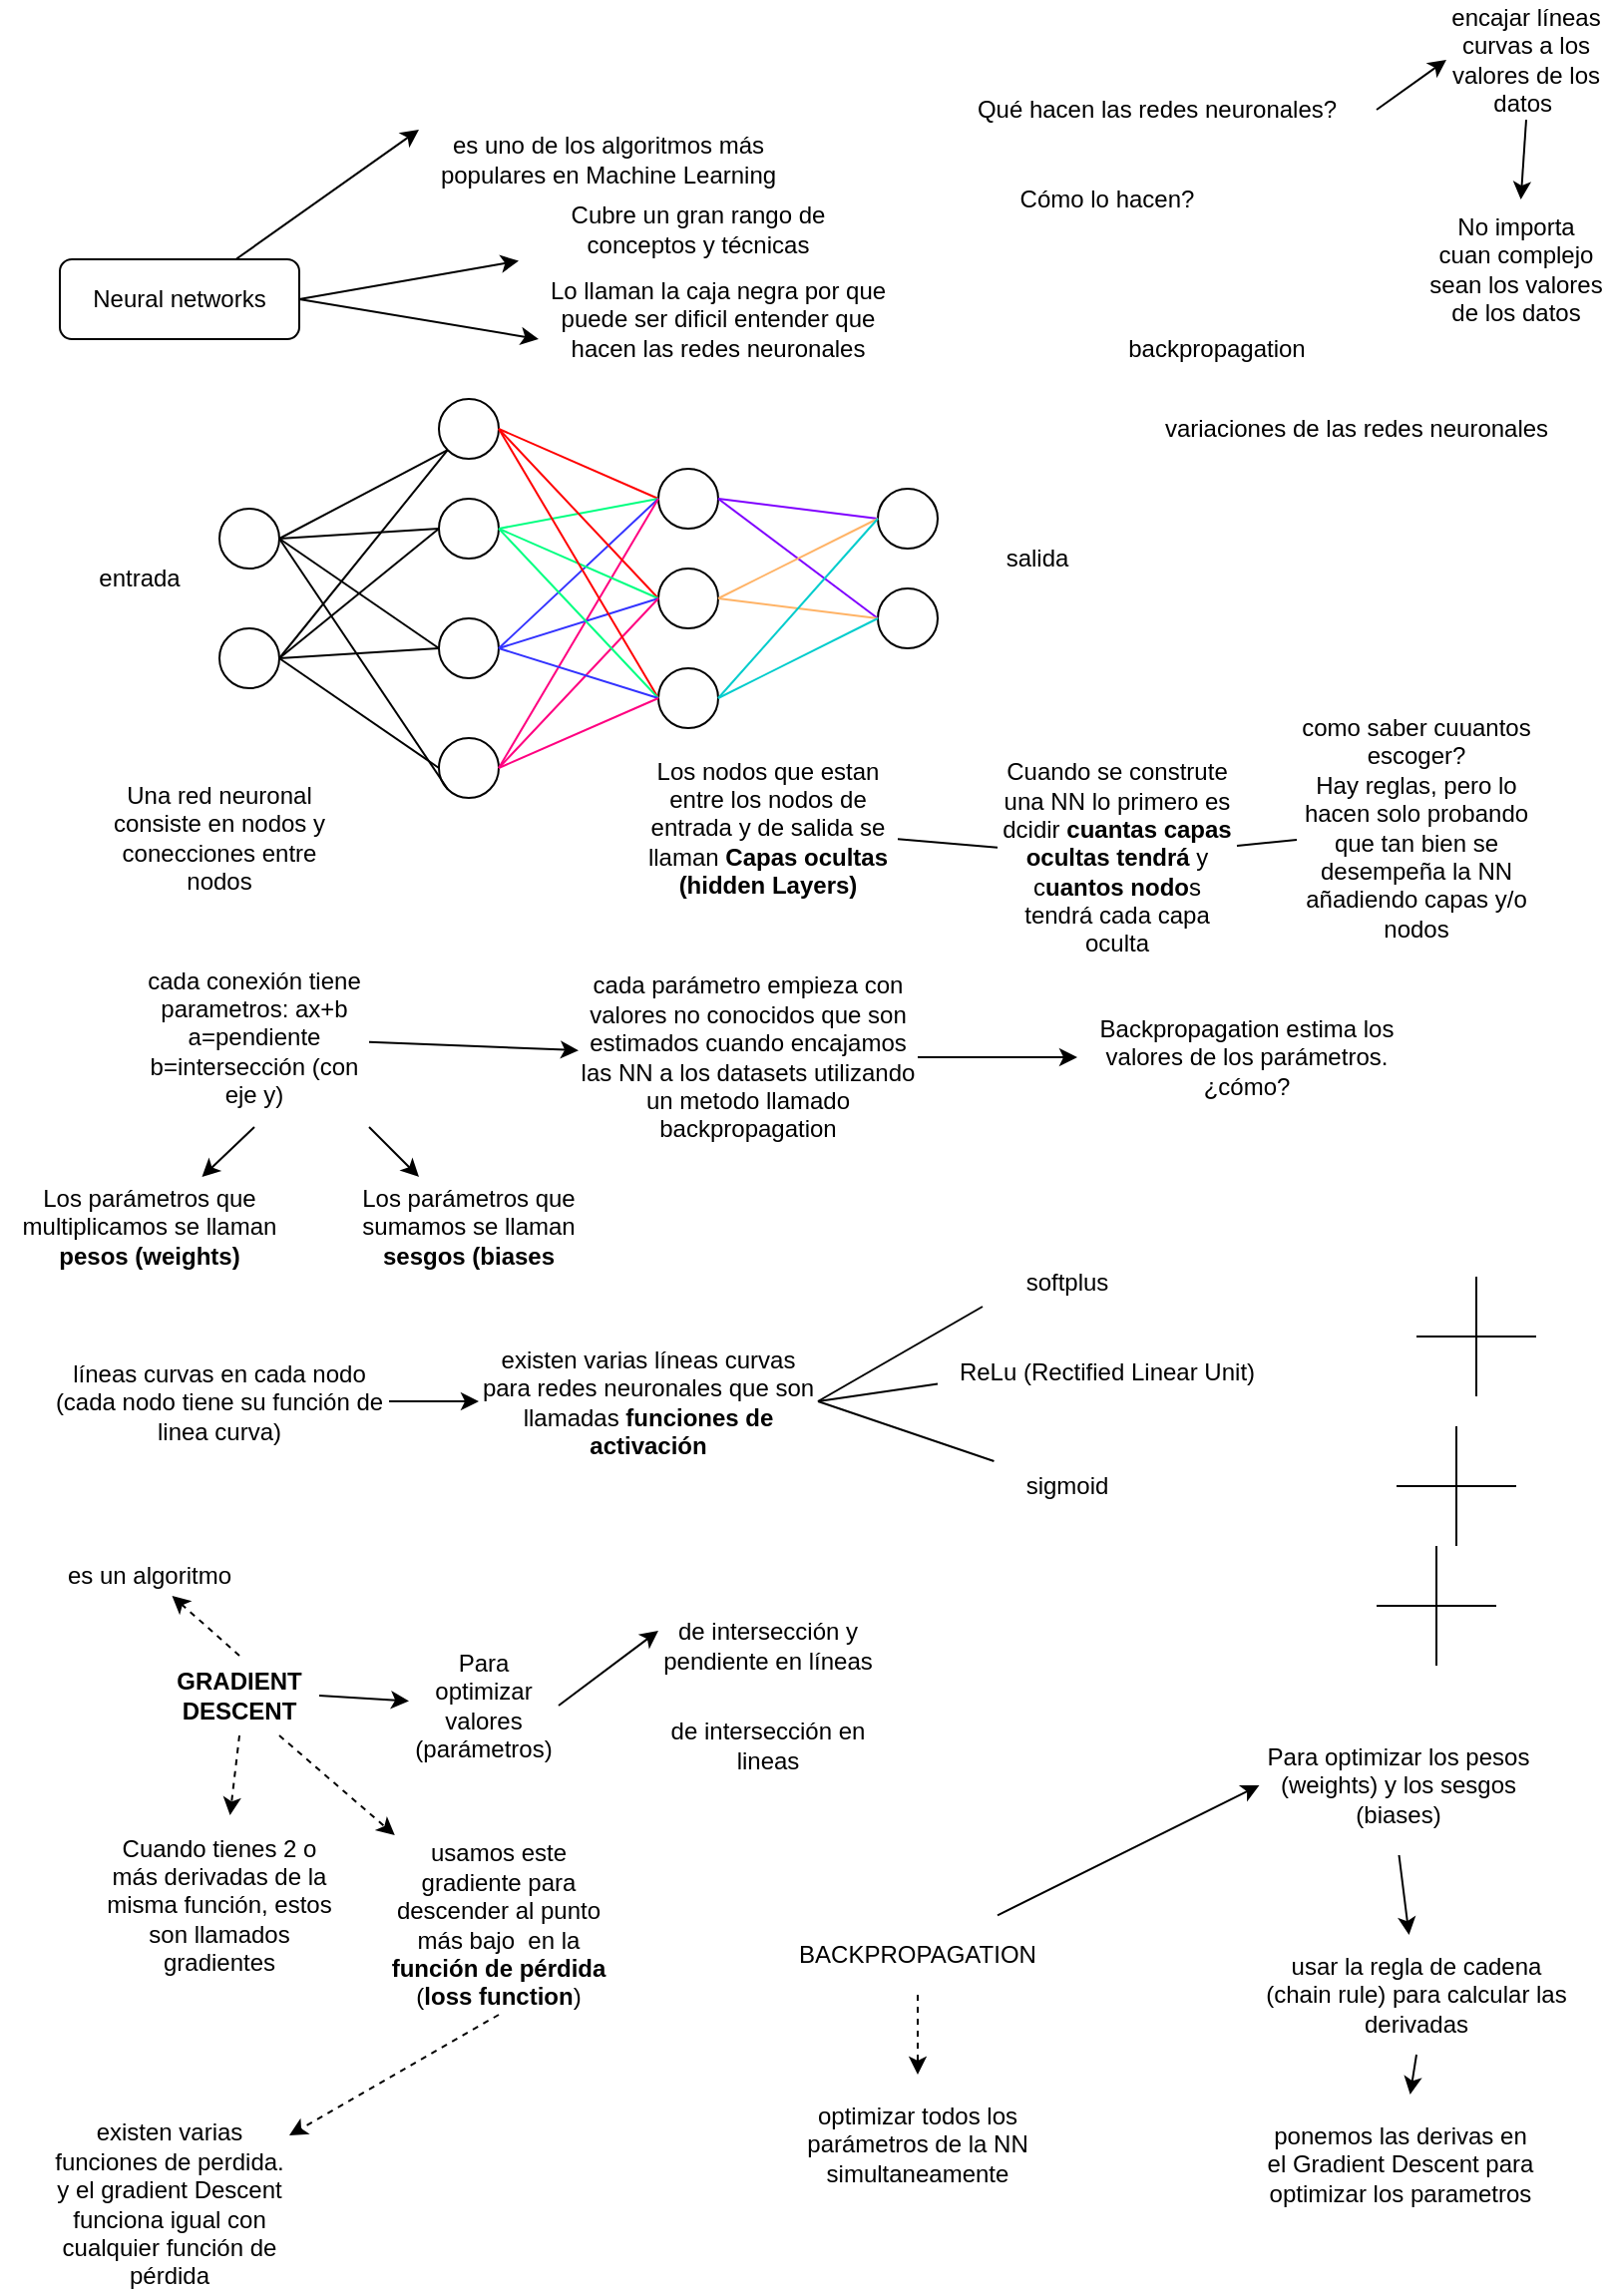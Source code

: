 <mxfile version="20.4.0" type="github">
  <diagram id="UikP9Y_JkUgZuGgkAPA2" name="Página-1">
    <mxGraphModel dx="1038" dy="571" grid="1" gridSize="10" guides="1" tooltips="1" connect="1" arrows="1" fold="1" page="1" pageScale="1" pageWidth="827" pageHeight="1169" math="0" shadow="0">
      <root>
        <mxCell id="0" />
        <mxCell id="1" parent="0" />
        <mxCell id="kI7NMbDENjyl0bNxZZE--3" value="" style="rounded=0;orthogonalLoop=1;jettySize=auto;html=1;entryX=0;entryY=0.25;entryDx=0;entryDy=0;" edge="1" parent="1" source="kI7NMbDENjyl0bNxZZE--1" target="kI7NMbDENjyl0bNxZZE--4">
          <mxGeometry relative="1" as="geometry">
            <mxPoint x="250" y="140" as="targetPoint" />
          </mxGeometry>
        </mxCell>
        <mxCell id="kI7NMbDENjyl0bNxZZE--6" style="edgeStyle=none;rounded=0;orthogonalLoop=1;jettySize=auto;html=1;exitX=1;exitY=0.5;exitDx=0;exitDy=0;" edge="1" parent="1" source="kI7NMbDENjyl0bNxZZE--1" target="kI7NMbDENjyl0bNxZZE--5">
          <mxGeometry relative="1" as="geometry" />
        </mxCell>
        <mxCell id="kI7NMbDENjyl0bNxZZE--48" style="edgeStyle=none;rounded=0;orthogonalLoop=1;jettySize=auto;html=1;exitX=1;exitY=0.5;exitDx=0;exitDy=0;entryX=0;entryY=0.75;entryDx=0;entryDy=0;strokeColor=#000000;endArrow=classic;endFill=1;" edge="1" parent="1" source="kI7NMbDENjyl0bNxZZE--1" target="kI7NMbDENjyl0bNxZZE--47">
          <mxGeometry relative="1" as="geometry" />
        </mxCell>
        <mxCell id="kI7NMbDENjyl0bNxZZE--1" value="Neural networks" style="rounded=1;whiteSpace=wrap;html=1;" vertex="1" parent="1">
          <mxGeometry x="30" y="140" width="120" height="40" as="geometry" />
        </mxCell>
        <mxCell id="kI7NMbDENjyl0bNxZZE--4" value="es uno de los algoritmos más populares en Machine Learning" style="text;html=1;strokeColor=none;fillColor=none;align=center;verticalAlign=middle;whiteSpace=wrap;rounded=0;" vertex="1" parent="1">
          <mxGeometry x="210" y="60" width="190" height="60" as="geometry" />
        </mxCell>
        <mxCell id="kI7NMbDENjyl0bNxZZE--5" value="Cubre un gran rango de conceptos y técnicas" style="text;html=1;strokeColor=none;fillColor=none;align=center;verticalAlign=middle;whiteSpace=wrap;rounded=0;" vertex="1" parent="1">
          <mxGeometry x="260" y="105" width="180" height="40" as="geometry" />
        </mxCell>
        <mxCell id="kI7NMbDENjyl0bNxZZE--46" value="" style="group" vertex="1" connectable="0" parent="1">
          <mxGeometry x="40" y="210" width="510" height="200" as="geometry" />
        </mxCell>
        <mxCell id="kI7NMbDENjyl0bNxZZE--7" value="" style="ellipse;whiteSpace=wrap;html=1;aspect=fixed;" vertex="1" parent="kI7NMbDENjyl0bNxZZE--46">
          <mxGeometry x="70" y="55" width="30" height="30" as="geometry" />
        </mxCell>
        <mxCell id="kI7NMbDENjyl0bNxZZE--8" value="" style="ellipse;whiteSpace=wrap;html=1;aspect=fixed;" vertex="1" parent="kI7NMbDENjyl0bNxZZE--46">
          <mxGeometry x="70" y="115" width="30" height="30" as="geometry" />
        </mxCell>
        <mxCell id="kI7NMbDENjyl0bNxZZE--9" value="" style="ellipse;whiteSpace=wrap;html=1;aspect=fixed;" vertex="1" parent="kI7NMbDENjyl0bNxZZE--46">
          <mxGeometry x="180" width="30" height="30" as="geometry" />
        </mxCell>
        <mxCell id="kI7NMbDENjyl0bNxZZE--21" style="edgeStyle=none;rounded=0;orthogonalLoop=1;jettySize=auto;html=1;exitX=1;exitY=0.5;exitDx=0;exitDy=0;entryX=0;entryY=1;entryDx=0;entryDy=0;endArrow=none;endFill=0;" edge="1" parent="kI7NMbDENjyl0bNxZZE--46" source="kI7NMbDENjyl0bNxZZE--7" target="kI7NMbDENjyl0bNxZZE--9">
          <mxGeometry relative="1" as="geometry" />
        </mxCell>
        <mxCell id="kI7NMbDENjyl0bNxZZE--22" style="edgeStyle=none;rounded=0;orthogonalLoop=1;jettySize=auto;html=1;exitX=1;exitY=0.5;exitDx=0;exitDy=0;entryX=0;entryY=1;entryDx=0;entryDy=0;endArrow=none;endFill=0;" edge="1" parent="kI7NMbDENjyl0bNxZZE--46" source="kI7NMbDENjyl0bNxZZE--8" target="kI7NMbDENjyl0bNxZZE--9">
          <mxGeometry relative="1" as="geometry" />
        </mxCell>
        <mxCell id="kI7NMbDENjyl0bNxZZE--10" value="" style="ellipse;whiteSpace=wrap;html=1;aspect=fixed;" vertex="1" parent="kI7NMbDENjyl0bNxZZE--46">
          <mxGeometry x="180" y="50" width="30" height="30" as="geometry" />
        </mxCell>
        <mxCell id="kI7NMbDENjyl0bNxZZE--20" style="edgeStyle=none;rounded=0;orthogonalLoop=1;jettySize=auto;html=1;exitX=1;exitY=0.5;exitDx=0;exitDy=0;entryX=0;entryY=0.5;entryDx=0;entryDy=0;endArrow=none;endFill=0;" edge="1" parent="kI7NMbDENjyl0bNxZZE--46" source="kI7NMbDENjyl0bNxZZE--7" target="kI7NMbDENjyl0bNxZZE--10">
          <mxGeometry relative="1" as="geometry" />
        </mxCell>
        <mxCell id="kI7NMbDENjyl0bNxZZE--23" style="edgeStyle=none;rounded=0;orthogonalLoop=1;jettySize=auto;html=1;exitX=1;exitY=0.5;exitDx=0;exitDy=0;entryX=0;entryY=0.5;entryDx=0;entryDy=0;endArrow=none;endFill=0;" edge="1" parent="kI7NMbDENjyl0bNxZZE--46" source="kI7NMbDENjyl0bNxZZE--8" target="kI7NMbDENjyl0bNxZZE--10">
          <mxGeometry relative="1" as="geometry" />
        </mxCell>
        <mxCell id="kI7NMbDENjyl0bNxZZE--11" value="" style="ellipse;whiteSpace=wrap;html=1;aspect=fixed;" vertex="1" parent="kI7NMbDENjyl0bNxZZE--46">
          <mxGeometry x="180" y="110" width="30" height="30" as="geometry" />
        </mxCell>
        <mxCell id="kI7NMbDENjyl0bNxZZE--19" style="edgeStyle=none;rounded=0;orthogonalLoop=1;jettySize=auto;html=1;exitX=1;exitY=0.5;exitDx=0;exitDy=0;entryX=0;entryY=0.5;entryDx=0;entryDy=0;endArrow=none;endFill=0;" edge="1" parent="kI7NMbDENjyl0bNxZZE--46" source="kI7NMbDENjyl0bNxZZE--7" target="kI7NMbDENjyl0bNxZZE--11">
          <mxGeometry relative="1" as="geometry" />
        </mxCell>
        <mxCell id="kI7NMbDENjyl0bNxZZE--24" style="edgeStyle=none;rounded=0;orthogonalLoop=1;jettySize=auto;html=1;exitX=1;exitY=0.5;exitDx=0;exitDy=0;entryX=0;entryY=0.5;entryDx=0;entryDy=0;endArrow=none;endFill=0;" edge="1" parent="kI7NMbDENjyl0bNxZZE--46" source="kI7NMbDENjyl0bNxZZE--8" target="kI7NMbDENjyl0bNxZZE--11">
          <mxGeometry relative="1" as="geometry" />
        </mxCell>
        <mxCell id="kI7NMbDENjyl0bNxZZE--12" value="" style="ellipse;whiteSpace=wrap;html=1;aspect=fixed;" vertex="1" parent="kI7NMbDENjyl0bNxZZE--46">
          <mxGeometry x="180" y="170" width="30" height="30" as="geometry" />
        </mxCell>
        <mxCell id="kI7NMbDENjyl0bNxZZE--18" style="edgeStyle=none;rounded=0;orthogonalLoop=1;jettySize=auto;html=1;exitX=1;exitY=0.5;exitDx=0;exitDy=0;entryX=0;entryY=1;entryDx=0;entryDy=0;endArrow=none;endFill=0;" edge="1" parent="kI7NMbDENjyl0bNxZZE--46" source="kI7NMbDENjyl0bNxZZE--7" target="kI7NMbDENjyl0bNxZZE--12">
          <mxGeometry relative="1" as="geometry" />
        </mxCell>
        <mxCell id="kI7NMbDENjyl0bNxZZE--25" style="edgeStyle=none;rounded=0;orthogonalLoop=1;jettySize=auto;html=1;exitX=1;exitY=0.5;exitDx=0;exitDy=0;entryX=0;entryY=0.5;entryDx=0;entryDy=0;endArrow=none;endFill=0;" edge="1" parent="kI7NMbDENjyl0bNxZZE--46" source="kI7NMbDENjyl0bNxZZE--8" target="kI7NMbDENjyl0bNxZZE--12">
          <mxGeometry relative="1" as="geometry" />
        </mxCell>
        <mxCell id="kI7NMbDENjyl0bNxZZE--13" value="" style="ellipse;whiteSpace=wrap;html=1;aspect=fixed;" vertex="1" parent="kI7NMbDENjyl0bNxZZE--46">
          <mxGeometry x="290" y="35" width="30" height="30" as="geometry" />
        </mxCell>
        <mxCell id="kI7NMbDENjyl0bNxZZE--37" style="edgeStyle=none;rounded=0;orthogonalLoop=1;jettySize=auto;html=1;exitX=1;exitY=0.5;exitDx=0;exitDy=0;entryX=0;entryY=0.5;entryDx=0;entryDy=0;strokeColor=#FF0000;endArrow=none;endFill=0;" edge="1" parent="kI7NMbDENjyl0bNxZZE--46" source="kI7NMbDENjyl0bNxZZE--9" target="kI7NMbDENjyl0bNxZZE--13">
          <mxGeometry relative="1" as="geometry" />
        </mxCell>
        <mxCell id="kI7NMbDENjyl0bNxZZE--34" style="edgeStyle=none;rounded=0;orthogonalLoop=1;jettySize=auto;html=1;exitX=1;exitY=0.5;exitDx=0;exitDy=0;entryX=0;entryY=0.5;entryDx=0;entryDy=0;strokeColor=#00FF80;endArrow=none;endFill=0;" edge="1" parent="kI7NMbDENjyl0bNxZZE--46" source="kI7NMbDENjyl0bNxZZE--10" target="kI7NMbDENjyl0bNxZZE--13">
          <mxGeometry relative="1" as="geometry" />
        </mxCell>
        <mxCell id="kI7NMbDENjyl0bNxZZE--31" style="edgeStyle=none;rounded=0;orthogonalLoop=1;jettySize=auto;html=1;exitX=1;exitY=0.5;exitDx=0;exitDy=0;entryX=0;entryY=0.5;entryDx=0;entryDy=0;strokeColor=#3333FF;endArrow=none;endFill=0;" edge="1" parent="kI7NMbDENjyl0bNxZZE--46" source="kI7NMbDENjyl0bNxZZE--11" target="kI7NMbDENjyl0bNxZZE--13">
          <mxGeometry relative="1" as="geometry" />
        </mxCell>
        <mxCell id="kI7NMbDENjyl0bNxZZE--28" style="edgeStyle=none;rounded=0;orthogonalLoop=1;jettySize=auto;html=1;exitX=1;exitY=0.5;exitDx=0;exitDy=0;entryX=0;entryY=0.5;entryDx=0;entryDy=0;strokeColor=#FF0080;endArrow=none;endFill=0;" edge="1" parent="kI7NMbDENjyl0bNxZZE--46" source="kI7NMbDENjyl0bNxZZE--12" target="kI7NMbDENjyl0bNxZZE--13">
          <mxGeometry relative="1" as="geometry" />
        </mxCell>
        <mxCell id="kI7NMbDENjyl0bNxZZE--14" value="" style="ellipse;whiteSpace=wrap;html=1;aspect=fixed;" vertex="1" parent="kI7NMbDENjyl0bNxZZE--46">
          <mxGeometry x="290" y="85" width="30" height="30" as="geometry" />
        </mxCell>
        <mxCell id="kI7NMbDENjyl0bNxZZE--36" style="edgeStyle=none;rounded=0;orthogonalLoop=1;jettySize=auto;html=1;exitX=1;exitY=0.5;exitDx=0;exitDy=0;entryX=0;entryY=0.5;entryDx=0;entryDy=0;strokeColor=#FF0000;endArrow=none;endFill=0;" edge="1" parent="kI7NMbDENjyl0bNxZZE--46" source="kI7NMbDENjyl0bNxZZE--9" target="kI7NMbDENjyl0bNxZZE--14">
          <mxGeometry relative="1" as="geometry" />
        </mxCell>
        <mxCell id="kI7NMbDENjyl0bNxZZE--33" style="edgeStyle=none;rounded=0;orthogonalLoop=1;jettySize=auto;html=1;exitX=1;exitY=0.5;exitDx=0;exitDy=0;entryX=0;entryY=0.5;entryDx=0;entryDy=0;strokeColor=#00FF80;endArrow=none;endFill=0;" edge="1" parent="kI7NMbDENjyl0bNxZZE--46" source="kI7NMbDENjyl0bNxZZE--10" target="kI7NMbDENjyl0bNxZZE--14">
          <mxGeometry relative="1" as="geometry" />
        </mxCell>
        <mxCell id="kI7NMbDENjyl0bNxZZE--30" style="edgeStyle=none;rounded=0;orthogonalLoop=1;jettySize=auto;html=1;exitX=1;exitY=0.5;exitDx=0;exitDy=0;entryX=0;entryY=0.5;entryDx=0;entryDy=0;strokeColor=#3333FF;endArrow=none;endFill=0;" edge="1" parent="kI7NMbDENjyl0bNxZZE--46" source="kI7NMbDENjyl0bNxZZE--11" target="kI7NMbDENjyl0bNxZZE--14">
          <mxGeometry relative="1" as="geometry" />
        </mxCell>
        <mxCell id="kI7NMbDENjyl0bNxZZE--27" style="edgeStyle=none;rounded=0;orthogonalLoop=1;jettySize=auto;html=1;exitX=1;exitY=0.5;exitDx=0;exitDy=0;entryX=0;entryY=0.5;entryDx=0;entryDy=0;strokeColor=#FF0080;endArrow=none;endFill=0;" edge="1" parent="kI7NMbDENjyl0bNxZZE--46" source="kI7NMbDENjyl0bNxZZE--12" target="kI7NMbDENjyl0bNxZZE--14">
          <mxGeometry relative="1" as="geometry" />
        </mxCell>
        <mxCell id="kI7NMbDENjyl0bNxZZE--15" value="" style="ellipse;whiteSpace=wrap;html=1;aspect=fixed;" vertex="1" parent="kI7NMbDENjyl0bNxZZE--46">
          <mxGeometry x="290" y="135" width="30" height="30" as="geometry" />
        </mxCell>
        <mxCell id="kI7NMbDENjyl0bNxZZE--35" style="edgeStyle=none;rounded=0;orthogonalLoop=1;jettySize=auto;html=1;exitX=1;exitY=0.5;exitDx=0;exitDy=0;entryX=0;entryY=0.5;entryDx=0;entryDy=0;strokeColor=#FF0000;endArrow=none;endFill=0;" edge="1" parent="kI7NMbDENjyl0bNxZZE--46" source="kI7NMbDENjyl0bNxZZE--9" target="kI7NMbDENjyl0bNxZZE--15">
          <mxGeometry relative="1" as="geometry" />
        </mxCell>
        <mxCell id="kI7NMbDENjyl0bNxZZE--32" style="edgeStyle=none;rounded=0;orthogonalLoop=1;jettySize=auto;html=1;exitX=1;exitY=0.5;exitDx=0;exitDy=0;entryX=0;entryY=0.5;entryDx=0;entryDy=0;strokeColor=#00FF80;endArrow=none;endFill=0;" edge="1" parent="kI7NMbDENjyl0bNxZZE--46" source="kI7NMbDENjyl0bNxZZE--10" target="kI7NMbDENjyl0bNxZZE--15">
          <mxGeometry relative="1" as="geometry" />
        </mxCell>
        <mxCell id="kI7NMbDENjyl0bNxZZE--29" style="edgeStyle=none;rounded=0;orthogonalLoop=1;jettySize=auto;html=1;exitX=1;exitY=0.5;exitDx=0;exitDy=0;entryX=0;entryY=0.5;entryDx=0;entryDy=0;strokeColor=#3333FF;endArrow=none;endFill=0;" edge="1" parent="kI7NMbDENjyl0bNxZZE--46" source="kI7NMbDENjyl0bNxZZE--11" target="kI7NMbDENjyl0bNxZZE--15">
          <mxGeometry relative="1" as="geometry" />
        </mxCell>
        <mxCell id="kI7NMbDENjyl0bNxZZE--26" style="edgeStyle=none;rounded=0;orthogonalLoop=1;jettySize=auto;html=1;exitX=1;exitY=0.5;exitDx=0;exitDy=0;entryX=0;entryY=0.5;entryDx=0;entryDy=0;endArrow=none;endFill=0;strokeColor=#FF0080;" edge="1" parent="kI7NMbDENjyl0bNxZZE--46" source="kI7NMbDENjyl0bNxZZE--12" target="kI7NMbDENjyl0bNxZZE--15">
          <mxGeometry relative="1" as="geometry" />
        </mxCell>
        <mxCell id="kI7NMbDENjyl0bNxZZE--16" value="" style="ellipse;whiteSpace=wrap;html=1;aspect=fixed;" vertex="1" parent="kI7NMbDENjyl0bNxZZE--46">
          <mxGeometry x="400" y="95" width="30" height="30" as="geometry" />
        </mxCell>
        <mxCell id="kI7NMbDENjyl0bNxZZE--42" style="edgeStyle=none;rounded=0;orthogonalLoop=1;jettySize=auto;html=1;exitX=1;exitY=0.5;exitDx=0;exitDy=0;entryX=0;entryY=0.5;entryDx=0;entryDy=0;strokeColor=#7F00FF;endArrow=none;endFill=0;" edge="1" parent="kI7NMbDENjyl0bNxZZE--46" source="kI7NMbDENjyl0bNxZZE--13" target="kI7NMbDENjyl0bNxZZE--16">
          <mxGeometry relative="1" as="geometry" />
        </mxCell>
        <mxCell id="kI7NMbDENjyl0bNxZZE--40" style="edgeStyle=none;rounded=0;orthogonalLoop=1;jettySize=auto;html=1;exitX=1;exitY=0.5;exitDx=0;exitDy=0;entryX=0;entryY=0.5;entryDx=0;entryDy=0;strokeColor=#FFB366;endArrow=none;endFill=0;" edge="1" parent="kI7NMbDENjyl0bNxZZE--46" source="kI7NMbDENjyl0bNxZZE--14" target="kI7NMbDENjyl0bNxZZE--16">
          <mxGeometry relative="1" as="geometry" />
        </mxCell>
        <mxCell id="kI7NMbDENjyl0bNxZZE--38" style="edgeStyle=none;rounded=0;orthogonalLoop=1;jettySize=auto;html=1;exitX=1;exitY=0.5;exitDx=0;exitDy=0;entryX=0;entryY=0.5;entryDx=0;entryDy=0;strokeColor=#00CCCC;endArrow=none;endFill=0;" edge="1" parent="kI7NMbDENjyl0bNxZZE--46" source="kI7NMbDENjyl0bNxZZE--15" target="kI7NMbDENjyl0bNxZZE--16">
          <mxGeometry relative="1" as="geometry" />
        </mxCell>
        <mxCell id="kI7NMbDENjyl0bNxZZE--17" value="" style="ellipse;whiteSpace=wrap;html=1;aspect=fixed;" vertex="1" parent="kI7NMbDENjyl0bNxZZE--46">
          <mxGeometry x="400" y="45" width="30" height="30" as="geometry" />
        </mxCell>
        <mxCell id="kI7NMbDENjyl0bNxZZE--43" style="edgeStyle=none;rounded=0;orthogonalLoop=1;jettySize=auto;html=1;exitX=1;exitY=0.5;exitDx=0;exitDy=0;entryX=0;entryY=0.5;entryDx=0;entryDy=0;strokeColor=#7F00FF;endArrow=none;endFill=0;" edge="1" parent="kI7NMbDENjyl0bNxZZE--46" source="kI7NMbDENjyl0bNxZZE--13" target="kI7NMbDENjyl0bNxZZE--17">
          <mxGeometry relative="1" as="geometry" />
        </mxCell>
        <mxCell id="kI7NMbDENjyl0bNxZZE--41" style="edgeStyle=none;rounded=0;orthogonalLoop=1;jettySize=auto;html=1;exitX=1;exitY=0.5;exitDx=0;exitDy=0;entryX=0;entryY=0.5;entryDx=0;entryDy=0;strokeColor=#FFB366;endArrow=none;endFill=0;" edge="1" parent="kI7NMbDENjyl0bNxZZE--46" source="kI7NMbDENjyl0bNxZZE--14" target="kI7NMbDENjyl0bNxZZE--17">
          <mxGeometry relative="1" as="geometry" />
        </mxCell>
        <mxCell id="kI7NMbDENjyl0bNxZZE--39" style="edgeStyle=none;rounded=0;orthogonalLoop=1;jettySize=auto;html=1;exitX=1;exitY=0.5;exitDx=0;exitDy=0;entryX=0;entryY=0.5;entryDx=0;entryDy=0;strokeColor=#00CCCC;endArrow=none;endFill=0;" edge="1" parent="kI7NMbDENjyl0bNxZZE--46" source="kI7NMbDENjyl0bNxZZE--15" target="kI7NMbDENjyl0bNxZZE--17">
          <mxGeometry relative="1" as="geometry" />
        </mxCell>
        <mxCell id="kI7NMbDENjyl0bNxZZE--44" value="entrada" style="text;html=1;strokeColor=none;fillColor=none;align=center;verticalAlign=middle;whiteSpace=wrap;rounded=0;" vertex="1" parent="kI7NMbDENjyl0bNxZZE--46">
          <mxGeometry y="75" width="60" height="30" as="geometry" />
        </mxCell>
        <mxCell id="kI7NMbDENjyl0bNxZZE--45" value="salida" style="text;html=1;strokeColor=none;fillColor=none;align=center;verticalAlign=middle;whiteSpace=wrap;rounded=0;" vertex="1" parent="kI7NMbDENjyl0bNxZZE--46">
          <mxGeometry x="450" y="65" width="60" height="30" as="geometry" />
        </mxCell>
        <mxCell id="kI7NMbDENjyl0bNxZZE--47" value="Lo llaman la caja negra por que puede ser dificil entender que hacen las redes neuronales" style="text;html=1;strokeColor=none;fillColor=none;align=center;verticalAlign=middle;whiteSpace=wrap;rounded=0;" vertex="1" parent="1">
          <mxGeometry x="270" y="150" width="180" height="40" as="geometry" />
        </mxCell>
        <mxCell id="kI7NMbDENjyl0bNxZZE--92" style="edgeStyle=none;rounded=0;orthogonalLoop=1;jettySize=auto;html=1;exitX=1;exitY=0.5;exitDx=0;exitDy=0;entryX=0;entryY=0.5;entryDx=0;entryDy=0;strokeColor=#000000;endArrow=classic;endFill=1;" edge="1" parent="1" source="kI7NMbDENjyl0bNxZZE--49" target="kI7NMbDENjyl0bNxZZE--86">
          <mxGeometry relative="1" as="geometry" />
        </mxCell>
        <mxCell id="kI7NMbDENjyl0bNxZZE--49" value="Qué hacen las redes neuronales?" style="text;html=1;strokeColor=none;fillColor=none;align=center;verticalAlign=middle;whiteSpace=wrap;rounded=0;" vertex="1" parent="1">
          <mxGeometry x="470" y="50" width="220" height="30" as="geometry" />
        </mxCell>
        <mxCell id="kI7NMbDENjyl0bNxZZE--50" value="Cómo lo hacen?" style="text;html=1;strokeColor=none;fillColor=none;align=center;verticalAlign=middle;whiteSpace=wrap;rounded=0;" vertex="1" parent="1">
          <mxGeometry x="470" y="100" width="170" height="20" as="geometry" />
        </mxCell>
        <mxCell id="kI7NMbDENjyl0bNxZZE--51" value="backpropagation" style="text;html=1;strokeColor=none;fillColor=none;align=center;verticalAlign=middle;whiteSpace=wrap;rounded=0;" vertex="1" parent="1">
          <mxGeometry x="500" y="170" width="220" height="30" as="geometry" />
        </mxCell>
        <mxCell id="kI7NMbDENjyl0bNxZZE--52" value="variaciones de las redes neuronales" style="text;html=1;strokeColor=none;fillColor=none;align=center;verticalAlign=middle;whiteSpace=wrap;rounded=0;" vertex="1" parent="1">
          <mxGeometry x="570" y="210" width="220" height="30" as="geometry" />
        </mxCell>
        <mxCell id="kI7NMbDENjyl0bNxZZE--53" value="Una red neuronal consiste en nodos y conecciones entre nodos" style="text;html=1;strokeColor=none;fillColor=none;align=center;verticalAlign=middle;whiteSpace=wrap;rounded=0;" vertex="1" parent="1">
          <mxGeometry x="50" y="400" width="120" height="60" as="geometry" />
        </mxCell>
        <mxCell id="kI7NMbDENjyl0bNxZZE--56" value="" style="edgeStyle=none;rounded=0;orthogonalLoop=1;jettySize=auto;html=1;strokeColor=#000000;endArrow=classic;endFill=1;" edge="1" parent="1" source="kI7NMbDENjyl0bNxZZE--54" target="kI7NMbDENjyl0bNxZZE--55">
          <mxGeometry relative="1" as="geometry" />
        </mxCell>
        <mxCell id="kI7NMbDENjyl0bNxZZE--90" style="edgeStyle=none;rounded=0;orthogonalLoop=1;jettySize=auto;html=1;exitX=0.5;exitY=1;exitDx=0;exitDy=0;strokeColor=#000000;endArrow=classic;endFill=1;" edge="1" parent="1" source="kI7NMbDENjyl0bNxZZE--54" target="kI7NMbDENjyl0bNxZZE--87">
          <mxGeometry relative="1" as="geometry" />
        </mxCell>
        <mxCell id="kI7NMbDENjyl0bNxZZE--91" style="edgeStyle=none;rounded=0;orthogonalLoop=1;jettySize=auto;html=1;exitX=1;exitY=1;exitDx=0;exitDy=0;strokeColor=#000000;endArrow=classic;endFill=1;" edge="1" parent="1" source="kI7NMbDENjyl0bNxZZE--54" target="kI7NMbDENjyl0bNxZZE--89">
          <mxGeometry relative="1" as="geometry" />
        </mxCell>
        <mxCell id="kI7NMbDENjyl0bNxZZE--54" value="cada conexión tiene parametros: ax+b&lt;br&gt;a=pendiente&lt;br&gt;b=intersección (con eje y)" style="text;html=1;strokeColor=none;fillColor=none;align=center;verticalAlign=middle;whiteSpace=wrap;rounded=0;" vertex="1" parent="1">
          <mxGeometry x="70" y="485" width="115" height="90" as="geometry" />
        </mxCell>
        <mxCell id="kI7NMbDENjyl0bNxZZE--58" value="" style="edgeStyle=none;rounded=0;orthogonalLoop=1;jettySize=auto;html=1;strokeColor=#000000;endArrow=classic;endFill=1;" edge="1" parent="1" source="kI7NMbDENjyl0bNxZZE--55" target="kI7NMbDENjyl0bNxZZE--57">
          <mxGeometry relative="1" as="geometry" />
        </mxCell>
        <mxCell id="kI7NMbDENjyl0bNxZZE--55" value="cada parámetro empieza con valores no conocidos que son estimados cuando encajamos las NN a los datasets utilizando un metodo llamado backpropagation" style="text;html=1;strokeColor=none;fillColor=none;align=center;verticalAlign=middle;whiteSpace=wrap;rounded=0;" vertex="1" parent="1">
          <mxGeometry x="290" y="495" width="170" height="90" as="geometry" />
        </mxCell>
        <mxCell id="kI7NMbDENjyl0bNxZZE--57" value="Backpropagation estima los valores de los parámetros. ¿cómo?" style="text;html=1;strokeColor=none;fillColor=none;align=center;verticalAlign=middle;whiteSpace=wrap;rounded=0;" vertex="1" parent="1">
          <mxGeometry x="540" y="495" width="170" height="90" as="geometry" />
        </mxCell>
        <mxCell id="kI7NMbDENjyl0bNxZZE--61" value="" style="edgeStyle=none;rounded=0;orthogonalLoop=1;jettySize=auto;html=1;strokeColor=#000000;endArrow=classic;endFill=1;" edge="1" parent="1" source="kI7NMbDENjyl0bNxZZE--59" target="kI7NMbDENjyl0bNxZZE--60">
          <mxGeometry relative="1" as="geometry" />
        </mxCell>
        <mxCell id="kI7NMbDENjyl0bNxZZE--59" value="líneas curvas en cada nodo&lt;br&gt;(cada nodo tiene su función de linea curva)" style="text;html=1;strokeColor=none;fillColor=none;align=center;verticalAlign=middle;whiteSpace=wrap;rounded=0;" vertex="1" parent="1">
          <mxGeometry x="25" y="685" width="170" height="55" as="geometry" />
        </mxCell>
        <mxCell id="kI7NMbDENjyl0bNxZZE--76" style="edgeStyle=none;rounded=0;orthogonalLoop=1;jettySize=auto;html=1;exitX=1;exitY=0.5;exitDx=0;exitDy=0;entryX=0.25;entryY=1;entryDx=0;entryDy=0;strokeColor=#000000;endArrow=none;endFill=0;" edge="1" parent="1" source="kI7NMbDENjyl0bNxZZE--60" target="kI7NMbDENjyl0bNxZZE--63">
          <mxGeometry relative="1" as="geometry" />
        </mxCell>
        <mxCell id="kI7NMbDENjyl0bNxZZE--77" style="edgeStyle=none;rounded=0;orthogonalLoop=1;jettySize=auto;html=1;exitX=1;exitY=0.5;exitDx=0;exitDy=0;entryX=0;entryY=0.75;entryDx=0;entryDy=0;strokeColor=#000000;endArrow=none;endFill=0;" edge="1" parent="1" source="kI7NMbDENjyl0bNxZZE--60" target="kI7NMbDENjyl0bNxZZE--64">
          <mxGeometry relative="1" as="geometry" />
        </mxCell>
        <mxCell id="kI7NMbDENjyl0bNxZZE--78" style="edgeStyle=none;rounded=0;orthogonalLoop=1;jettySize=auto;html=1;exitX=1;exitY=0.5;exitDx=0;exitDy=0;strokeColor=#000000;endArrow=none;endFill=0;" edge="1" parent="1" source="kI7NMbDENjyl0bNxZZE--60" target="kI7NMbDENjyl0bNxZZE--65">
          <mxGeometry relative="1" as="geometry" />
        </mxCell>
        <mxCell id="kI7NMbDENjyl0bNxZZE--60" value="existen varias líneas curvas para redes neuronales que son llamadas &lt;b&gt;funciones de activación&lt;/b&gt;" style="text;html=1;strokeColor=none;fillColor=none;align=center;verticalAlign=middle;whiteSpace=wrap;rounded=0;" vertex="1" parent="1">
          <mxGeometry x="240" y="685" width="170" height="55" as="geometry" />
        </mxCell>
        <mxCell id="kI7NMbDENjyl0bNxZZE--63" value="softplus" style="text;html=1;strokeColor=none;fillColor=none;align=center;verticalAlign=middle;whiteSpace=wrap;rounded=0;" vertex="1" parent="1">
          <mxGeometry x="450" y="640" width="170" height="25" as="geometry" />
        </mxCell>
        <mxCell id="kI7NMbDENjyl0bNxZZE--64" value="ReLu (Rectified Linear Unit)" style="text;html=1;strokeColor=none;fillColor=none;align=center;verticalAlign=middle;whiteSpace=wrap;rounded=0;" vertex="1" parent="1">
          <mxGeometry x="470" y="685" width="170" height="25" as="geometry" />
        </mxCell>
        <mxCell id="kI7NMbDENjyl0bNxZZE--65" value="sigmoid" style="text;html=1;strokeColor=none;fillColor=none;align=center;verticalAlign=middle;whiteSpace=wrap;rounded=0;" vertex="1" parent="1">
          <mxGeometry x="450" y="742.5" width="170" height="25" as="geometry" />
        </mxCell>
        <mxCell id="kI7NMbDENjyl0bNxZZE--69" value="" style="group" vertex="1" connectable="0" parent="1">
          <mxGeometry x="710" y="650" width="60" height="60" as="geometry" />
        </mxCell>
        <mxCell id="kI7NMbDENjyl0bNxZZE--66" value="" style="endArrow=none;html=1;rounded=0;strokeColor=#000000;" edge="1" parent="kI7NMbDENjyl0bNxZZE--69">
          <mxGeometry width="50" height="50" relative="1" as="geometry">
            <mxPoint x="30" y="60" as="sourcePoint" />
            <mxPoint x="30" as="targetPoint" />
          </mxGeometry>
        </mxCell>
        <mxCell id="kI7NMbDENjyl0bNxZZE--67" value="" style="endArrow=none;html=1;rounded=0;strokeColor=#000000;" edge="1" parent="kI7NMbDENjyl0bNxZZE--69">
          <mxGeometry width="50" height="50" relative="1" as="geometry">
            <mxPoint y="30" as="sourcePoint" />
            <mxPoint x="60" y="30" as="targetPoint" />
          </mxGeometry>
        </mxCell>
        <mxCell id="kI7NMbDENjyl0bNxZZE--70" value="" style="group" vertex="1" connectable="0" parent="1">
          <mxGeometry x="700" y="725" width="60" height="60" as="geometry" />
        </mxCell>
        <mxCell id="kI7NMbDENjyl0bNxZZE--71" value="" style="endArrow=none;html=1;rounded=0;strokeColor=#000000;" edge="1" parent="kI7NMbDENjyl0bNxZZE--70">
          <mxGeometry width="50" height="50" relative="1" as="geometry">
            <mxPoint x="30" y="60" as="sourcePoint" />
            <mxPoint x="30" as="targetPoint" />
          </mxGeometry>
        </mxCell>
        <mxCell id="kI7NMbDENjyl0bNxZZE--72" value="" style="endArrow=none;html=1;rounded=0;strokeColor=#000000;" edge="1" parent="kI7NMbDENjyl0bNxZZE--70">
          <mxGeometry width="50" height="50" relative="1" as="geometry">
            <mxPoint y="30" as="sourcePoint" />
            <mxPoint x="60" y="30" as="targetPoint" />
          </mxGeometry>
        </mxCell>
        <mxCell id="kI7NMbDENjyl0bNxZZE--73" value="" style="group" vertex="1" connectable="0" parent="1">
          <mxGeometry x="690" y="785" width="60" height="60" as="geometry" />
        </mxCell>
        <mxCell id="kI7NMbDENjyl0bNxZZE--74" value="" style="endArrow=none;html=1;rounded=0;strokeColor=#000000;" edge="1" parent="kI7NMbDENjyl0bNxZZE--73">
          <mxGeometry width="50" height="50" relative="1" as="geometry">
            <mxPoint x="30" y="60" as="sourcePoint" />
            <mxPoint x="30" as="targetPoint" />
          </mxGeometry>
        </mxCell>
        <mxCell id="kI7NMbDENjyl0bNxZZE--75" value="" style="endArrow=none;html=1;rounded=0;strokeColor=#000000;" edge="1" parent="kI7NMbDENjyl0bNxZZE--73">
          <mxGeometry width="50" height="50" relative="1" as="geometry">
            <mxPoint y="30" as="sourcePoint" />
            <mxPoint x="60" y="30" as="targetPoint" />
          </mxGeometry>
        </mxCell>
        <mxCell id="kI7NMbDENjyl0bNxZZE--81" value="" style="edgeStyle=none;rounded=0;orthogonalLoop=1;jettySize=auto;html=1;strokeColor=#000000;endArrow=none;endFill=0;" edge="1" parent="1" source="kI7NMbDENjyl0bNxZZE--79" target="kI7NMbDENjyl0bNxZZE--80">
          <mxGeometry relative="1" as="geometry" />
        </mxCell>
        <mxCell id="kI7NMbDENjyl0bNxZZE--79" value="Los nodos que estan entre los nodos de entrada y de salida se llaman &lt;b&gt;Capas ocultas (hidden Layers)&lt;/b&gt;" style="text;html=1;strokeColor=none;fillColor=none;align=center;verticalAlign=middle;whiteSpace=wrap;rounded=0;" vertex="1" parent="1">
          <mxGeometry x="320" y="390" width="130" height="70" as="geometry" />
        </mxCell>
        <mxCell id="kI7NMbDENjyl0bNxZZE--83" value="" style="edgeStyle=none;rounded=0;orthogonalLoop=1;jettySize=auto;html=1;strokeColor=#000000;endArrow=none;endFill=0;" edge="1" parent="1" source="kI7NMbDENjyl0bNxZZE--80" target="kI7NMbDENjyl0bNxZZE--82">
          <mxGeometry relative="1" as="geometry" />
        </mxCell>
        <mxCell id="kI7NMbDENjyl0bNxZZE--80" value="Cuando se construte una NN lo primero es dcidir &lt;b&gt;cuantas capas ocultas tendrá&lt;/b&gt; y c&lt;b&gt;uantos nodo&lt;/b&gt;s tendrá cada capa oculta" style="text;html=1;strokeColor=none;fillColor=none;align=center;verticalAlign=middle;whiteSpace=wrap;rounded=0;" vertex="1" parent="1">
          <mxGeometry x="500" y="400" width="120" height="80" as="geometry" />
        </mxCell>
        <mxCell id="kI7NMbDENjyl0bNxZZE--82" value="como saber cuuantos escoger?&lt;br&gt;Hay reglas, pero lo hacen solo probando que tan bien se desempeña la NN añadiendo capas y/o nodos" style="text;html=1;strokeColor=none;fillColor=none;align=center;verticalAlign=middle;whiteSpace=wrap;rounded=0;" vertex="1" parent="1">
          <mxGeometry x="650" y="365" width="120" height="120" as="geometry" />
        </mxCell>
        <mxCell id="kI7NMbDENjyl0bNxZZE--94" style="edgeStyle=none;rounded=0;orthogonalLoop=1;jettySize=auto;html=1;exitX=0.5;exitY=1;exitDx=0;exitDy=0;strokeColor=#000000;endArrow=classic;endFill=1;" edge="1" parent="1" source="kI7NMbDENjyl0bNxZZE--86" target="kI7NMbDENjyl0bNxZZE--93">
          <mxGeometry relative="1" as="geometry" />
        </mxCell>
        <mxCell id="kI7NMbDENjyl0bNxZZE--86" value="encajar líneas curvas a los valores de los datos&amp;nbsp;" style="text;html=1;strokeColor=none;fillColor=none;align=center;verticalAlign=middle;whiteSpace=wrap;rounded=0;" vertex="1" parent="1">
          <mxGeometry x="725" y="10" width="80" height="60" as="geometry" />
        </mxCell>
        <mxCell id="kI7NMbDENjyl0bNxZZE--87" value="Los parámetros que multiplicamos se llaman &lt;b&gt;pesos (weights)&lt;/b&gt;" style="text;html=1;strokeColor=none;fillColor=none;align=center;verticalAlign=middle;whiteSpace=wrap;rounded=0;" vertex="1" parent="1">
          <mxGeometry y="600" width="150" height="50" as="geometry" />
        </mxCell>
        <mxCell id="kI7NMbDENjyl0bNxZZE--89" value="Los parámetros que sumamos se llaman &lt;b&gt;sesgos (biases&lt;/b&gt;" style="text;html=1;strokeColor=none;fillColor=none;align=center;verticalAlign=middle;whiteSpace=wrap;rounded=0;" vertex="1" parent="1">
          <mxGeometry x="160" y="600" width="150" height="50" as="geometry" />
        </mxCell>
        <mxCell id="kI7NMbDENjyl0bNxZZE--93" value="No importa cuan complejo sean los valores de los datos" style="text;html=1;strokeColor=none;fillColor=none;align=center;verticalAlign=middle;whiteSpace=wrap;rounded=0;" vertex="1" parent="1">
          <mxGeometry x="715" y="110" width="90" height="70" as="geometry" />
        </mxCell>
        <mxCell id="kI7NMbDENjyl0bNxZZE--100" style="edgeStyle=none;rounded=0;orthogonalLoop=1;jettySize=auto;html=1;exitX=1;exitY=0.5;exitDx=0;exitDy=0;strokeColor=#000000;endArrow=classic;endFill=1;" edge="1" parent="1" source="kI7NMbDENjyl0bNxZZE--95" target="kI7NMbDENjyl0bNxZZE--96">
          <mxGeometry relative="1" as="geometry" />
        </mxCell>
        <mxCell id="kI7NMbDENjyl0bNxZZE--102" style="edgeStyle=none;rounded=0;orthogonalLoop=1;jettySize=auto;html=1;exitX=0.5;exitY=1;exitDx=0;exitDy=0;strokeColor=#000000;endArrow=classic;endFill=1;dashed=1;" edge="1" parent="1" source="kI7NMbDENjyl0bNxZZE--95" target="kI7NMbDENjyl0bNxZZE--101">
          <mxGeometry relative="1" as="geometry" />
        </mxCell>
        <mxCell id="kI7NMbDENjyl0bNxZZE--104" style="edgeStyle=none;rounded=0;orthogonalLoop=1;jettySize=auto;html=1;exitX=0.75;exitY=1;exitDx=0;exitDy=0;dashed=1;strokeColor=#000000;endArrow=classic;endFill=1;" edge="1" parent="1" source="kI7NMbDENjyl0bNxZZE--95" target="kI7NMbDENjyl0bNxZZE--103">
          <mxGeometry relative="1" as="geometry" />
        </mxCell>
        <mxCell id="kI7NMbDENjyl0bNxZZE--106" style="edgeStyle=none;rounded=0;orthogonalLoop=1;jettySize=auto;html=1;exitX=0.5;exitY=0;exitDx=0;exitDy=0;dashed=1;strokeColor=#000000;endArrow=classic;endFill=1;" edge="1" parent="1" source="kI7NMbDENjyl0bNxZZE--95" target="kI7NMbDENjyl0bNxZZE--105">
          <mxGeometry relative="1" as="geometry" />
        </mxCell>
        <mxCell id="kI7NMbDENjyl0bNxZZE--95" value="&lt;b&gt;GRADIENT DESCENT&lt;/b&gt;" style="text;html=1;strokeColor=none;fillColor=none;align=center;verticalAlign=middle;whiteSpace=wrap;rounded=0;" vertex="1" parent="1">
          <mxGeometry x="80" y="840" width="80" height="40" as="geometry" />
        </mxCell>
        <mxCell id="kI7NMbDENjyl0bNxZZE--99" style="edgeStyle=none;rounded=0;orthogonalLoop=1;jettySize=auto;html=1;exitX=1;exitY=0.5;exitDx=0;exitDy=0;entryX=0;entryY=0.25;entryDx=0;entryDy=0;strokeColor=#000000;endArrow=classic;endFill=1;" edge="1" parent="1" source="kI7NMbDENjyl0bNxZZE--96" target="kI7NMbDENjyl0bNxZZE--97">
          <mxGeometry relative="1" as="geometry" />
        </mxCell>
        <mxCell id="kI7NMbDENjyl0bNxZZE--96" value="Para optimizar valores (parámetros)" style="text;html=1;strokeColor=none;fillColor=none;align=center;verticalAlign=middle;whiteSpace=wrap;rounded=0;" vertex="1" parent="1">
          <mxGeometry x="205" y="840" width="75" height="50" as="geometry" />
        </mxCell>
        <mxCell id="kI7NMbDENjyl0bNxZZE--97" value="de intersección y pendiente en líneas" style="text;html=1;strokeColor=none;fillColor=none;align=center;verticalAlign=middle;whiteSpace=wrap;rounded=0;" vertex="1" parent="1">
          <mxGeometry x="330" y="820" width="110" height="30" as="geometry" />
        </mxCell>
        <mxCell id="kI7NMbDENjyl0bNxZZE--98" value="de intersección en lineas" style="text;html=1;strokeColor=none;fillColor=none;align=center;verticalAlign=middle;whiteSpace=wrap;rounded=0;" vertex="1" parent="1">
          <mxGeometry x="330" y="870" width="110" height="30" as="geometry" />
        </mxCell>
        <mxCell id="kI7NMbDENjyl0bNxZZE--101" value="Cuando tienes 2 o más derivadas de la misma función, estos son llamados gradientes" style="text;html=1;strokeColor=none;fillColor=none;align=center;verticalAlign=middle;whiteSpace=wrap;rounded=0;" vertex="1" parent="1">
          <mxGeometry x="50" y="920" width="120" height="90" as="geometry" />
        </mxCell>
        <mxCell id="kI7NMbDENjyl0bNxZZE--109" style="edgeStyle=none;rounded=0;orthogonalLoop=1;jettySize=auto;html=1;exitX=0.5;exitY=1;exitDx=0;exitDy=0;dashed=1;strokeColor=#000000;endArrow=classic;endFill=1;" edge="1" parent="1" source="kI7NMbDENjyl0bNxZZE--103" target="kI7NMbDENjyl0bNxZZE--108">
          <mxGeometry relative="1" as="geometry" />
        </mxCell>
        <mxCell id="kI7NMbDENjyl0bNxZZE--103" value="usamos este gradiente para descender al punto más bajo&amp;nbsp; en la &lt;b&gt;función de pérdida&lt;/b&gt; (&lt;b&gt;loss function&lt;/b&gt;)" style="text;html=1;strokeColor=none;fillColor=none;align=center;verticalAlign=middle;whiteSpace=wrap;rounded=0;" vertex="1" parent="1">
          <mxGeometry x="190" y="930" width="120" height="90" as="geometry" />
        </mxCell>
        <mxCell id="kI7NMbDENjyl0bNxZZE--105" value="es un algoritmo" style="text;html=1;strokeColor=none;fillColor=none;align=center;verticalAlign=middle;whiteSpace=wrap;rounded=0;" vertex="1" parent="1">
          <mxGeometry x="15" y="790" width="120" height="20" as="geometry" />
        </mxCell>
        <mxCell id="kI7NMbDENjyl0bNxZZE--108" value="existen varias funciones de perdida. y el gradient Descent funciona igual con cualquier función de pérdida" style="text;html=1;strokeColor=none;fillColor=none;align=center;verticalAlign=middle;whiteSpace=wrap;rounded=0;" vertex="1" parent="1">
          <mxGeometry x="25" y="1070" width="120" height="90" as="geometry" />
        </mxCell>
        <mxCell id="kI7NMbDENjyl0bNxZZE--112" style="edgeStyle=none;rounded=0;orthogonalLoop=1;jettySize=auto;html=1;entryX=0;entryY=0.5;entryDx=0;entryDy=0;strokeColor=#000000;endArrow=classic;endFill=1;" edge="1" parent="1" source="kI7NMbDENjyl0bNxZZE--110" target="kI7NMbDENjyl0bNxZZE--111">
          <mxGeometry relative="1" as="geometry" />
        </mxCell>
        <mxCell id="kI7NMbDENjyl0bNxZZE--118" style="edgeStyle=none;rounded=0;orthogonalLoop=1;jettySize=auto;html=1;exitX=0.5;exitY=1;exitDx=0;exitDy=0;entryX=0.5;entryY=0;entryDx=0;entryDy=0;strokeColor=#000000;endArrow=classic;endFill=1;dashed=1;" edge="1" parent="1" source="kI7NMbDENjyl0bNxZZE--110" target="kI7NMbDENjyl0bNxZZE--117">
          <mxGeometry relative="1" as="geometry" />
        </mxCell>
        <mxCell id="kI7NMbDENjyl0bNxZZE--110" value="BACKPROPAGATION" style="text;html=1;strokeColor=none;fillColor=none;align=center;verticalAlign=middle;whiteSpace=wrap;rounded=0;" vertex="1" parent="1">
          <mxGeometry x="420" y="970" width="80" height="40" as="geometry" />
        </mxCell>
        <mxCell id="kI7NMbDENjyl0bNxZZE--115" style="edgeStyle=none;rounded=0;orthogonalLoop=1;jettySize=auto;html=1;exitX=0.5;exitY=1;exitDx=0;exitDy=0;strokeColor=#000000;endArrow=classic;endFill=1;" edge="1" parent="1" source="kI7NMbDENjyl0bNxZZE--111" target="kI7NMbDENjyl0bNxZZE--113">
          <mxGeometry relative="1" as="geometry" />
        </mxCell>
        <mxCell id="kI7NMbDENjyl0bNxZZE--111" value="Para optimizar los pesos (weights) y los sesgos (biases)" style="text;html=1;strokeColor=none;fillColor=none;align=center;verticalAlign=middle;whiteSpace=wrap;rounded=0;" vertex="1" parent="1">
          <mxGeometry x="631.25" y="870" width="140" height="70" as="geometry" />
        </mxCell>
        <mxCell id="kI7NMbDENjyl0bNxZZE--116" style="edgeStyle=none;rounded=0;orthogonalLoop=1;jettySize=auto;html=1;exitX=0.5;exitY=1;exitDx=0;exitDy=0;strokeColor=#000000;endArrow=classic;endFill=1;" edge="1" parent="1" source="kI7NMbDENjyl0bNxZZE--113" target="kI7NMbDENjyl0bNxZZE--114">
          <mxGeometry relative="1" as="geometry" />
        </mxCell>
        <mxCell id="kI7NMbDENjyl0bNxZZE--113" value="usar la regla de cadena (chain rule) para calcular las derivadas" style="text;html=1;strokeColor=none;fillColor=none;align=center;verticalAlign=middle;whiteSpace=wrap;rounded=0;" vertex="1" parent="1">
          <mxGeometry x="630" y="980" width="160" height="60" as="geometry" />
        </mxCell>
        <mxCell id="kI7NMbDENjyl0bNxZZE--114" value="ponemos las derivas en el Gradient Descent para optimizar los parametros" style="text;html=1;strokeColor=none;fillColor=none;align=center;verticalAlign=middle;whiteSpace=wrap;rounded=0;" vertex="1" parent="1">
          <mxGeometry x="632.5" y="1060" width="137.5" height="70" as="geometry" />
        </mxCell>
        <mxCell id="kI7NMbDENjyl0bNxZZE--117" value="optimizar todos los parámetros de la NN simultaneamente" style="text;html=1;strokeColor=none;fillColor=none;align=center;verticalAlign=middle;whiteSpace=wrap;rounded=0;" vertex="1" parent="1">
          <mxGeometry x="391.25" y="1050" width="137.5" height="70" as="geometry" />
        </mxCell>
      </root>
    </mxGraphModel>
  </diagram>
</mxfile>
